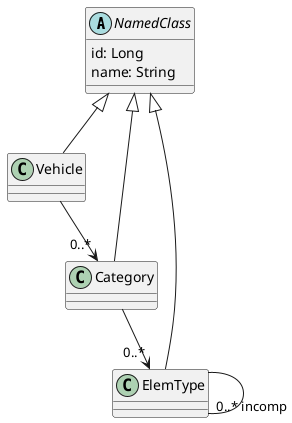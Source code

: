 @startuml
abstract class "NamedClass" as nc {
    id: Long
    name: String
}
class "Vehicle" as v {
    
}
class "Category" as cat {

}
class "ElemType" as e {

}
v --> "0..*" cat
cat --> "0..*" e
e -- "0..* incomp" e
nc <|-- v
nc <|-- cat
nc <|-- e
newpage
abstract class "NamedClass" as nc {
    id: Long
    name: String
}
class "Vehicle" as v {
    
}
class "Category" as cat {

}
class "ElemType" as e {

}
v --> "0..*" e
cat --> "0..*" e
e -- "0..* incomp" e
nc <|-- v
nc <|-- cat
nc <|-- e
@enduml